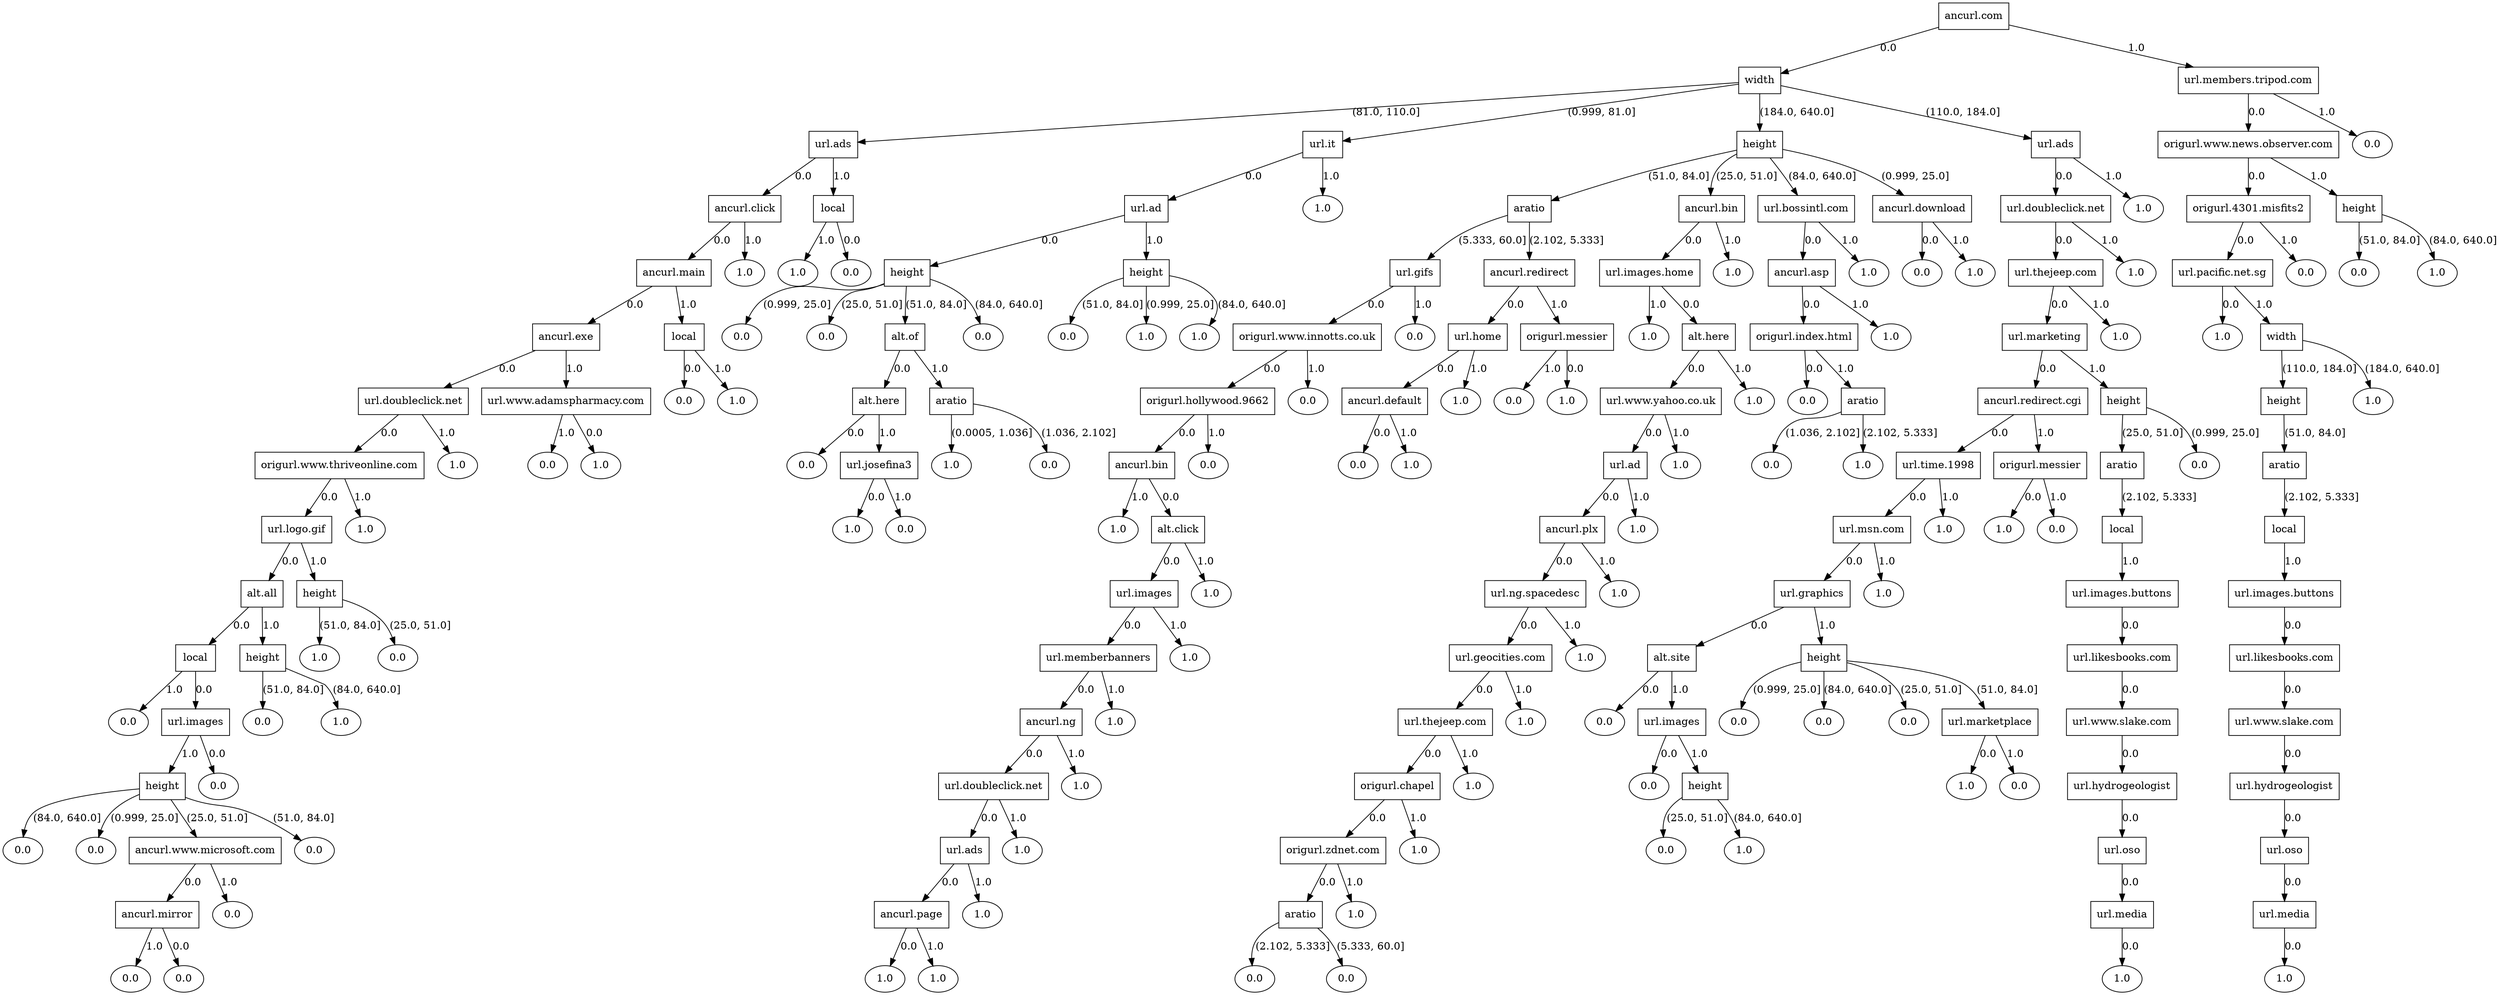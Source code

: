 // Graphic representation of the resulting decision tree
digraph {
	"6bf27568-cd52-456c-83e8-9ed1dbd8642b" [label="ancurl.com" shape=box]
	"910be960-34d7-42ae-bfb2-e7c243df62c1" [label=width shape=box]
	"6bf27568-cd52-456c-83e8-9ed1dbd8642b" -> "910be960-34d7-42ae-bfb2-e7c243df62c1" [label=0.0]
	"278250ba-43a7-40d8-a0c9-05a5be00c6e5" [label="url.ads" shape=box]
	"910be960-34d7-42ae-bfb2-e7c243df62c1" -> "278250ba-43a7-40d8-a0c9-05a5be00c6e5" [label="(81.0, 110.0]"]
	"3c1d89fa-ec0a-47a8-a710-2dad70e8fadb" [label="ancurl.click" shape=box]
	"278250ba-43a7-40d8-a0c9-05a5be00c6e5" -> "3c1d89fa-ec0a-47a8-a710-2dad70e8fadb" [label=0.0]
	"0d42b262-6392-4097-9696-5cbbc8371760" [label="ancurl.main" shape=box]
	"3c1d89fa-ec0a-47a8-a710-2dad70e8fadb" -> "0d42b262-6392-4097-9696-5cbbc8371760" [label=0.0]
	"c406114c-72de-4ca5-8b02-5da0d0802c7a" [label="ancurl.exe" shape=box]
	"0d42b262-6392-4097-9696-5cbbc8371760" -> "c406114c-72de-4ca5-8b02-5da0d0802c7a" [label=0.0]
	"58c5fb9e-3431-4e97-a0c8-13b30d0005cc" [label="url.doubleclick.net" shape=box]
	"c406114c-72de-4ca5-8b02-5da0d0802c7a" -> "58c5fb9e-3431-4e97-a0c8-13b30d0005cc" [label=0.0]
	"f2d940d7-dd48-47d4-a37c-20c87d7ff9b4" [label="origurl.www.thriveonline.com" shape=box]
	"58c5fb9e-3431-4e97-a0c8-13b30d0005cc" -> "f2d940d7-dd48-47d4-a37c-20c87d7ff9b4" [label=0.0]
	"abc5038a-94e1-46d5-844a-94e41cea8a8e" [label="url.logo.gif" shape=box]
	"f2d940d7-dd48-47d4-a37c-20c87d7ff9b4" -> "abc5038a-94e1-46d5-844a-94e41cea8a8e" [label=0.0]
	"98563055-5a8c-47d2-98d0-6588ca9f570d" [label="alt.all" shape=box]
	"abc5038a-94e1-46d5-844a-94e41cea8a8e" -> "98563055-5a8c-47d2-98d0-6588ca9f570d" [label=0.0]
	"e819eb72-3068-4b9a-81da-4660709349f2" [label=local shape=box]
	"98563055-5a8c-47d2-98d0-6588ca9f570d" -> "e819eb72-3068-4b9a-81da-4660709349f2" [label=0.0]
	"ec4620a9-66ba-47fb-a1f3-62fa3eb0e403" [label=0.0 shape=ellipse]
	"e819eb72-3068-4b9a-81da-4660709349f2" -> "ec4620a9-66ba-47fb-a1f3-62fa3eb0e403" [label=1.0]
	"8135304c-1329-4acd-b780-13e135000ff1" [label="url.images" shape=box]
	"e819eb72-3068-4b9a-81da-4660709349f2" -> "8135304c-1329-4acd-b780-13e135000ff1" [label=0.0]
	"d37391ed-a999-4d12-afe4-8c122cb5dea9" [label=height shape=box]
	"8135304c-1329-4acd-b780-13e135000ff1" -> "d37391ed-a999-4d12-afe4-8c122cb5dea9" [label=1.0]
	"60c6c6b9-4b9f-493e-9b5a-bcb406c3f77f" [label=0.0 shape=ellipse]
	"d37391ed-a999-4d12-afe4-8c122cb5dea9" -> "60c6c6b9-4b9f-493e-9b5a-bcb406c3f77f" [label="(84.0, 640.0]"]
	"0184dbbe-01cb-49c9-b819-7d8a5e5e0a81" [label=0.0 shape=ellipse]
	"d37391ed-a999-4d12-afe4-8c122cb5dea9" -> "0184dbbe-01cb-49c9-b819-7d8a5e5e0a81" [label="(0.999, 25.0]"]
	"40f4b6d9-0016-4e33-8b85-6bb42e5042c4" [label="ancurl.www.microsoft.com" shape=box]
	"d37391ed-a999-4d12-afe4-8c122cb5dea9" -> "40f4b6d9-0016-4e33-8b85-6bb42e5042c4" [label="(25.0, 51.0]"]
	"f7a2d34e-2558-47ae-8d47-84e1ede2a694" [label="ancurl.mirror" shape=box]
	"40f4b6d9-0016-4e33-8b85-6bb42e5042c4" -> "f7a2d34e-2558-47ae-8d47-84e1ede2a694" [label=0.0]
	"cb3eb03b-1a31-4916-bcaa-9a47b9474745" [label=0.0 shape=ellipse]
	"f7a2d34e-2558-47ae-8d47-84e1ede2a694" -> "cb3eb03b-1a31-4916-bcaa-9a47b9474745" [label=1.0]
	"cccbf607-ee84-4dca-9aed-f9abf1b7ff26" [label=0.0 shape=ellipse]
	"f7a2d34e-2558-47ae-8d47-84e1ede2a694" -> "cccbf607-ee84-4dca-9aed-f9abf1b7ff26" [label=0.0]
	"f8db4ada-5f09-4497-a7e4-76a6ec8db817" [label=0.0 shape=ellipse]
	"40f4b6d9-0016-4e33-8b85-6bb42e5042c4" -> "f8db4ada-5f09-4497-a7e4-76a6ec8db817" [label=1.0]
	"335e96ef-58e3-4f55-915b-cfeed1c95ab4" [label=0.0 shape=ellipse]
	"d37391ed-a999-4d12-afe4-8c122cb5dea9" -> "335e96ef-58e3-4f55-915b-cfeed1c95ab4" [label="(51.0, 84.0]"]
	"9dc22b16-9dfc-42b5-b17f-606537fcf754" [label=0.0 shape=ellipse]
	"8135304c-1329-4acd-b780-13e135000ff1" -> "9dc22b16-9dfc-42b5-b17f-606537fcf754" [label=0.0]
	"5242a925-9386-4d0f-a431-296ddfeff701" [label=height shape=box]
	"98563055-5a8c-47d2-98d0-6588ca9f570d" -> "5242a925-9386-4d0f-a431-296ddfeff701" [label=1.0]
	"1cdf1a07-1378-4de7-b1f9-04cf1dd8052d" [label=0.0 shape=ellipse]
	"5242a925-9386-4d0f-a431-296ddfeff701" -> "1cdf1a07-1378-4de7-b1f9-04cf1dd8052d" [label="(51.0, 84.0]"]
	"fda026bc-9ecd-48bd-8b26-9f9954e42d65" [label=1.0 shape=ellipse]
	"5242a925-9386-4d0f-a431-296ddfeff701" -> "fda026bc-9ecd-48bd-8b26-9f9954e42d65" [label="(84.0, 640.0]"]
	"c96d2cf7-bd69-4528-ba3e-3965d289e247" [label=height shape=box]
	"abc5038a-94e1-46d5-844a-94e41cea8a8e" -> "c96d2cf7-bd69-4528-ba3e-3965d289e247" [label=1.0]
	"7dedcded-d2fb-4a38-b665-f4de9377c506" [label=1.0 shape=ellipse]
	"c96d2cf7-bd69-4528-ba3e-3965d289e247" -> "7dedcded-d2fb-4a38-b665-f4de9377c506" [label="(51.0, 84.0]"]
	"8856568c-e560-4583-863c-8000a159de84" [label=0.0 shape=ellipse]
	"c96d2cf7-bd69-4528-ba3e-3965d289e247" -> "8856568c-e560-4583-863c-8000a159de84" [label="(25.0, 51.0]"]
	"a0aa4fa7-a4c9-45a1-bf48-37a2f024610e" [label=1.0 shape=ellipse]
	"f2d940d7-dd48-47d4-a37c-20c87d7ff9b4" -> "a0aa4fa7-a4c9-45a1-bf48-37a2f024610e" [label=1.0]
	"63e5efc7-f10e-49aa-867b-631a7a9738c4" [label=1.0 shape=ellipse]
	"58c5fb9e-3431-4e97-a0c8-13b30d0005cc" -> "63e5efc7-f10e-49aa-867b-631a7a9738c4" [label=1.0]
	"d7018956-285f-45f8-ace3-382de984c5e6" [label="url.www.adamspharmacy.com" shape=box]
	"c406114c-72de-4ca5-8b02-5da0d0802c7a" -> "d7018956-285f-45f8-ace3-382de984c5e6" [label=1.0]
	"49bc0a4e-0695-487f-af2d-96ec9f83cc39" [label=0.0 shape=ellipse]
	"d7018956-285f-45f8-ace3-382de984c5e6" -> "49bc0a4e-0695-487f-af2d-96ec9f83cc39" [label=1.0]
	"1fd11e1e-4b25-429a-a2c5-d17cf99ce0f4" [label=1.0 shape=ellipse]
	"d7018956-285f-45f8-ace3-382de984c5e6" -> "1fd11e1e-4b25-429a-a2c5-d17cf99ce0f4" [label=0.0]
	"b93f978d-a90a-4204-b577-d565292c9301" [label=local shape=box]
	"0d42b262-6392-4097-9696-5cbbc8371760" -> "b93f978d-a90a-4204-b577-d565292c9301" [label=1.0]
	"0f213a07-87c7-4e61-ac48-61c9b9f8df6f" [label=0.0 shape=ellipse]
	"b93f978d-a90a-4204-b577-d565292c9301" -> "0f213a07-87c7-4e61-ac48-61c9b9f8df6f" [label=0.0]
	"455d8c42-13d0-444f-a7f8-7daf81d38e8f" [label=1.0 shape=ellipse]
	"b93f978d-a90a-4204-b577-d565292c9301" -> "455d8c42-13d0-444f-a7f8-7daf81d38e8f" [label=1.0]
	"138bcf30-8367-4712-bd45-6057fa6504b9" [label=1.0 shape=ellipse]
	"3c1d89fa-ec0a-47a8-a710-2dad70e8fadb" -> "138bcf30-8367-4712-bd45-6057fa6504b9" [label=1.0]
	"5d409e1a-47f2-4b0a-8714-a6c9123de06c" [label=local shape=box]
	"278250ba-43a7-40d8-a0c9-05a5be00c6e5" -> "5d409e1a-47f2-4b0a-8714-a6c9123de06c" [label=1.0]
	"4fe97304-a792-4f98-af43-828fc7bc4b15" [label=1.0 shape=ellipse]
	"5d409e1a-47f2-4b0a-8714-a6c9123de06c" -> "4fe97304-a792-4f98-af43-828fc7bc4b15" [label=1.0]
	"e79d4a70-8fbc-4794-bbce-f0ffcc260b54" [label=0.0 shape=ellipse]
	"5d409e1a-47f2-4b0a-8714-a6c9123de06c" -> "e79d4a70-8fbc-4794-bbce-f0ffcc260b54" [label=0.0]
	"12eb02eb-321d-4403-93c6-808a3f78c822" [label="url.it" shape=box]
	"910be960-34d7-42ae-bfb2-e7c243df62c1" -> "12eb02eb-321d-4403-93c6-808a3f78c822" [label="(0.999, 81.0]"]
	"fb7617b8-2d41-4ae8-8844-c547256e2e7e" [label="url.ad" shape=box]
	"12eb02eb-321d-4403-93c6-808a3f78c822" -> "fb7617b8-2d41-4ae8-8844-c547256e2e7e" [label=0.0]
	"1a901ebd-bc62-4a10-8560-57c0d1743a04" [label=height shape=box]
	"fb7617b8-2d41-4ae8-8844-c547256e2e7e" -> "1a901ebd-bc62-4a10-8560-57c0d1743a04" [label=0.0]
	"d7272de2-baa1-42ca-b403-a1e970fc9162" [label=0.0 shape=ellipse]
	"1a901ebd-bc62-4a10-8560-57c0d1743a04" -> "d7272de2-baa1-42ca-b403-a1e970fc9162" [label="(0.999, 25.0]"]
	"627c2727-9664-458e-bc4c-bc94cc57c60e" [label=0.0 shape=ellipse]
	"1a901ebd-bc62-4a10-8560-57c0d1743a04" -> "627c2727-9664-458e-bc4c-bc94cc57c60e" [label="(25.0, 51.0]"]
	"bafac6ad-179e-4325-855b-91e9dbcb881f" [label="alt.of" shape=box]
	"1a901ebd-bc62-4a10-8560-57c0d1743a04" -> "bafac6ad-179e-4325-855b-91e9dbcb881f" [label="(51.0, 84.0]"]
	"e659a61a-d31e-47c3-bd76-5d2361bd713c" [label="alt.here" shape=box]
	"bafac6ad-179e-4325-855b-91e9dbcb881f" -> "e659a61a-d31e-47c3-bd76-5d2361bd713c" [label=0.0]
	"3f4bf8c7-36d2-4c20-b2f3-393a3c74bc9d" [label=0.0 shape=ellipse]
	"e659a61a-d31e-47c3-bd76-5d2361bd713c" -> "3f4bf8c7-36d2-4c20-b2f3-393a3c74bc9d" [label=0.0]
	"31b75361-9dd2-4a74-9ad1-1a077d88e23f" [label="url.josefina3" shape=box]
	"e659a61a-d31e-47c3-bd76-5d2361bd713c" -> "31b75361-9dd2-4a74-9ad1-1a077d88e23f" [label=1.0]
	"3ebad8a8-7515-469c-876f-a85b78fe6ffe" [label=1.0 shape=ellipse]
	"31b75361-9dd2-4a74-9ad1-1a077d88e23f" -> "3ebad8a8-7515-469c-876f-a85b78fe6ffe" [label=0.0]
	"eafbeda2-7a4e-471e-a1bd-d0845fef5aa1" [label=0.0 shape=ellipse]
	"31b75361-9dd2-4a74-9ad1-1a077d88e23f" -> "eafbeda2-7a4e-471e-a1bd-d0845fef5aa1" [label=1.0]
	"c07a1c47-a8d8-487f-bc88-af9d2fe9efff" [label=aratio shape=box]
	"bafac6ad-179e-4325-855b-91e9dbcb881f" -> "c07a1c47-a8d8-487f-bc88-af9d2fe9efff" [label=1.0]
	"36940d55-0ced-439c-b37c-a9e72961605a" [label=1.0 shape=ellipse]
	"c07a1c47-a8d8-487f-bc88-af9d2fe9efff" -> "36940d55-0ced-439c-b37c-a9e72961605a" [label="(0.0005, 1.036]"]
	"592f7c5e-b886-421b-a3a6-75e6ccfe3404" [label=0.0 shape=ellipse]
	"c07a1c47-a8d8-487f-bc88-af9d2fe9efff" -> "592f7c5e-b886-421b-a3a6-75e6ccfe3404" [label="(1.036, 2.102]"]
	"2496def4-bec7-4d76-9a33-450b5c3e3bc5" [label=0.0 shape=ellipse]
	"1a901ebd-bc62-4a10-8560-57c0d1743a04" -> "2496def4-bec7-4d76-9a33-450b5c3e3bc5" [label="(84.0, 640.0]"]
	"8374eb9b-853e-465e-9df4-b04930fea386" [label=height shape=box]
	"fb7617b8-2d41-4ae8-8844-c547256e2e7e" -> "8374eb9b-853e-465e-9df4-b04930fea386" [label=1.0]
	"e3cf31cb-1f93-422d-b00b-ace8ce566dd9" [label=0.0 shape=ellipse]
	"8374eb9b-853e-465e-9df4-b04930fea386" -> "e3cf31cb-1f93-422d-b00b-ace8ce566dd9" [label="(51.0, 84.0]"]
	"9ef10cc5-ce30-41ee-accd-2c33a3d897c8" [label=1.0 shape=ellipse]
	"8374eb9b-853e-465e-9df4-b04930fea386" -> "9ef10cc5-ce30-41ee-accd-2c33a3d897c8" [label="(0.999, 25.0]"]
	"81be0c95-ffde-474d-a50c-410b25fd5cdf" [label=1.0 shape=ellipse]
	"8374eb9b-853e-465e-9df4-b04930fea386" -> "81be0c95-ffde-474d-a50c-410b25fd5cdf" [label="(84.0, 640.0]"]
	"11d78a6d-b54f-4036-861d-8ca0ef57324f" [label=1.0 shape=ellipse]
	"12eb02eb-321d-4403-93c6-808a3f78c822" -> "11d78a6d-b54f-4036-861d-8ca0ef57324f" [label=1.0]
	"a7e27691-bbfa-45a6-80d4-4b0bbe68d165" [label=height shape=box]
	"910be960-34d7-42ae-bfb2-e7c243df62c1" -> "a7e27691-bbfa-45a6-80d4-4b0bbe68d165" [label="(184.0, 640.0]"]
	"4e856976-9436-4a25-9feb-e1e4aafcb570" [label=aratio shape=box]
	"a7e27691-bbfa-45a6-80d4-4b0bbe68d165" -> "4e856976-9436-4a25-9feb-e1e4aafcb570" [label="(51.0, 84.0]"]
	"bb74e013-de14-4e91-9b91-68fabc13474c" [label="url.gifs" shape=box]
	"4e856976-9436-4a25-9feb-e1e4aafcb570" -> "bb74e013-de14-4e91-9b91-68fabc13474c" [label="(5.333, 60.0]"]
	"03f8e6d9-2b06-4349-899b-4b18775737e1" [label="origurl.www.innotts.co.uk" shape=box]
	"bb74e013-de14-4e91-9b91-68fabc13474c" -> "03f8e6d9-2b06-4349-899b-4b18775737e1" [label=0.0]
	"1e9ae52c-874d-4f00-b644-8953fd82e3e5" [label="origurl.hollywood.9662" shape=box]
	"03f8e6d9-2b06-4349-899b-4b18775737e1" -> "1e9ae52c-874d-4f00-b644-8953fd82e3e5" [label=0.0]
	"9f90937e-0fc9-405d-b10d-641ed63efb3b" [label="ancurl.bin" shape=box]
	"1e9ae52c-874d-4f00-b644-8953fd82e3e5" -> "9f90937e-0fc9-405d-b10d-641ed63efb3b" [label=0.0]
	"ebf662a0-3a16-4a46-86bc-0b3d15add124" [label=1.0 shape=ellipse]
	"9f90937e-0fc9-405d-b10d-641ed63efb3b" -> "ebf662a0-3a16-4a46-86bc-0b3d15add124" [label=1.0]
	"46e3a214-2071-486d-acb9-c9595e99d645" [label="alt.click" shape=box]
	"9f90937e-0fc9-405d-b10d-641ed63efb3b" -> "46e3a214-2071-486d-acb9-c9595e99d645" [label=0.0]
	"30df5436-d623-4cb8-80ac-c659f1d5cff8" [label="url.images" shape=box]
	"46e3a214-2071-486d-acb9-c9595e99d645" -> "30df5436-d623-4cb8-80ac-c659f1d5cff8" [label=0.0]
	"0c616af5-87ab-4efe-a4b2-69948fe93217" [label="url.memberbanners" shape=box]
	"30df5436-d623-4cb8-80ac-c659f1d5cff8" -> "0c616af5-87ab-4efe-a4b2-69948fe93217" [label=0.0]
	"bbc50c16-c28f-42b7-a2bc-40da553f4fb8" [label="ancurl.ng" shape=box]
	"0c616af5-87ab-4efe-a4b2-69948fe93217" -> "bbc50c16-c28f-42b7-a2bc-40da553f4fb8" [label=0.0]
	"d7bf4eaa-04b6-4b2c-ad1d-216f6e63bc6c" [label="url.doubleclick.net" shape=box]
	"bbc50c16-c28f-42b7-a2bc-40da553f4fb8" -> "d7bf4eaa-04b6-4b2c-ad1d-216f6e63bc6c" [label=0.0]
	"0ca5adfa-9bb6-48d0-b25a-3786607c8bdf" [label="url.ads" shape=box]
	"d7bf4eaa-04b6-4b2c-ad1d-216f6e63bc6c" -> "0ca5adfa-9bb6-48d0-b25a-3786607c8bdf" [label=0.0]
	"4a8c57df-21f5-4150-a630-7c9191a09804" [label="ancurl.page" shape=box]
	"0ca5adfa-9bb6-48d0-b25a-3786607c8bdf" -> "4a8c57df-21f5-4150-a630-7c9191a09804" [label=0.0]
	"380e1790-08d8-4ccb-a743-8199d72e01c6" [label=1.0 shape=ellipse]
	"4a8c57df-21f5-4150-a630-7c9191a09804" -> "380e1790-08d8-4ccb-a743-8199d72e01c6" [label=0.0]
	"50f63567-cc7c-43d4-bcd9-6a36276548c5" [label=1.0 shape=ellipse]
	"4a8c57df-21f5-4150-a630-7c9191a09804" -> "50f63567-cc7c-43d4-bcd9-6a36276548c5" [label=1.0]
	"7ec01ee3-e27f-4c2b-bd9a-c5e37d5a92f3" [label=1.0 shape=ellipse]
	"0ca5adfa-9bb6-48d0-b25a-3786607c8bdf" -> "7ec01ee3-e27f-4c2b-bd9a-c5e37d5a92f3" [label=1.0]
	"24879773-44f1-4334-93ed-e5850795996e" [label=1.0 shape=ellipse]
	"d7bf4eaa-04b6-4b2c-ad1d-216f6e63bc6c" -> "24879773-44f1-4334-93ed-e5850795996e" [label=1.0]
	"27900711-b203-4540-9f19-fec4fead2960" [label=1.0 shape=ellipse]
	"bbc50c16-c28f-42b7-a2bc-40da553f4fb8" -> "27900711-b203-4540-9f19-fec4fead2960" [label=1.0]
	"93d9e13a-eb09-4605-8e9a-b416cc455c2c" [label=1.0 shape=ellipse]
	"0c616af5-87ab-4efe-a4b2-69948fe93217" -> "93d9e13a-eb09-4605-8e9a-b416cc455c2c" [label=1.0]
	"19e56293-d614-4fcc-bb32-397636b132e0" [label=1.0 shape=ellipse]
	"30df5436-d623-4cb8-80ac-c659f1d5cff8" -> "19e56293-d614-4fcc-bb32-397636b132e0" [label=1.0]
	"1fe845e8-df54-493d-8831-aae6bb6813c2" [label=1.0 shape=ellipse]
	"46e3a214-2071-486d-acb9-c9595e99d645" -> "1fe845e8-df54-493d-8831-aae6bb6813c2" [label=1.0]
	"be14308b-8db9-4693-ab95-f58b7d62ad1b" [label=0.0 shape=ellipse]
	"1e9ae52c-874d-4f00-b644-8953fd82e3e5" -> "be14308b-8db9-4693-ab95-f58b7d62ad1b" [label=1.0]
	"ac7e3389-3ced-4a80-8d8d-e74c3abc87bf" [label=0.0 shape=ellipse]
	"03f8e6d9-2b06-4349-899b-4b18775737e1" -> "ac7e3389-3ced-4a80-8d8d-e74c3abc87bf" [label=1.0]
	"982ebdcf-07be-4274-845c-402694a61a0e" [label=0.0 shape=ellipse]
	"bb74e013-de14-4e91-9b91-68fabc13474c" -> "982ebdcf-07be-4274-845c-402694a61a0e" [label=1.0]
	"47ef8c04-3fcd-44e2-a5a7-ff811ac525d5" [label="ancurl.redirect" shape=box]
	"4e856976-9436-4a25-9feb-e1e4aafcb570" -> "47ef8c04-3fcd-44e2-a5a7-ff811ac525d5" [label="(2.102, 5.333]"]
	"a6ba248b-ccb7-4151-ab63-28486e48d948" [label="url.home" shape=box]
	"47ef8c04-3fcd-44e2-a5a7-ff811ac525d5" -> "a6ba248b-ccb7-4151-ab63-28486e48d948" [label=0.0]
	"c599b674-8226-4e2c-960f-b260cb0ea5e4" [label="ancurl.default" shape=box]
	"a6ba248b-ccb7-4151-ab63-28486e48d948" -> "c599b674-8226-4e2c-960f-b260cb0ea5e4" [label=0.0]
	"87b3cff1-3ea1-451b-bd55-7c27d9f959b7" [label=0.0 shape=ellipse]
	"c599b674-8226-4e2c-960f-b260cb0ea5e4" -> "87b3cff1-3ea1-451b-bd55-7c27d9f959b7" [label=0.0]
	"bcc7579e-148d-412c-8d0a-199f2f5f14b4" [label=1.0 shape=ellipse]
	"c599b674-8226-4e2c-960f-b260cb0ea5e4" -> "bcc7579e-148d-412c-8d0a-199f2f5f14b4" [label=1.0]
	"7253925e-f00c-468c-a3a8-53a8b80bea19" [label=1.0 shape=ellipse]
	"a6ba248b-ccb7-4151-ab63-28486e48d948" -> "7253925e-f00c-468c-a3a8-53a8b80bea19" [label=1.0]
	"43bab31d-65c0-4e51-af3d-627737879bbf" [label="origurl.messier" shape=box]
	"47ef8c04-3fcd-44e2-a5a7-ff811ac525d5" -> "43bab31d-65c0-4e51-af3d-627737879bbf" [label=1.0]
	"2f905fb0-61ea-441a-9475-c5c85a5df136" [label=0.0 shape=ellipse]
	"43bab31d-65c0-4e51-af3d-627737879bbf" -> "2f905fb0-61ea-441a-9475-c5c85a5df136" [label=1.0]
	"d0495420-f249-4944-8c91-d9a1d74e6f7b" [label=1.0 shape=ellipse]
	"43bab31d-65c0-4e51-af3d-627737879bbf" -> "d0495420-f249-4944-8c91-d9a1d74e6f7b" [label=0.0]
	"5aade528-7450-4882-b755-d22fa678d7f0" [label="ancurl.bin" shape=box]
	"a7e27691-bbfa-45a6-80d4-4b0bbe68d165" -> "5aade528-7450-4882-b755-d22fa678d7f0" [label="(25.0, 51.0]"]
	"9e7064d0-c087-4967-9591-6481c919df8b" [label="url.images.home" shape=box]
	"5aade528-7450-4882-b755-d22fa678d7f0" -> "9e7064d0-c087-4967-9591-6481c919df8b" [label=0.0]
	"b87245f4-1e50-4169-868f-45194c68de6d" [label=1.0 shape=ellipse]
	"9e7064d0-c087-4967-9591-6481c919df8b" -> "b87245f4-1e50-4169-868f-45194c68de6d" [label=1.0]
	"6faa32ba-3afd-447d-b29e-12744e72d3d5" [label="alt.here" shape=box]
	"9e7064d0-c087-4967-9591-6481c919df8b" -> "6faa32ba-3afd-447d-b29e-12744e72d3d5" [label=0.0]
	"ed0c2b52-c238-4e45-888e-0b7969f7735c" [label="url.www.yahoo.co.uk" shape=box]
	"6faa32ba-3afd-447d-b29e-12744e72d3d5" -> "ed0c2b52-c238-4e45-888e-0b7969f7735c" [label=0.0]
	"36989b41-0a77-42b9-8162-dbf533319308" [label="url.ad" shape=box]
	"ed0c2b52-c238-4e45-888e-0b7969f7735c" -> "36989b41-0a77-42b9-8162-dbf533319308" [label=0.0]
	"58c1a2a6-40e7-4995-8ee9-7fa841995558" [label="ancurl.plx" shape=box]
	"36989b41-0a77-42b9-8162-dbf533319308" -> "58c1a2a6-40e7-4995-8ee9-7fa841995558" [label=0.0]
	"46f24f22-b7a7-411e-972c-9506b5a3cc01" [label="url.ng.spacedesc" shape=box]
	"58c1a2a6-40e7-4995-8ee9-7fa841995558" -> "46f24f22-b7a7-411e-972c-9506b5a3cc01" [label=0.0]
	"798985d3-29b0-4de0-8c8f-56dfb74739fb" [label="url.geocities.com" shape=box]
	"46f24f22-b7a7-411e-972c-9506b5a3cc01" -> "798985d3-29b0-4de0-8c8f-56dfb74739fb" [label=0.0]
	"3c8ff622-5625-4410-a412-fcbab9c5ee10" [label="url.thejeep.com" shape=box]
	"798985d3-29b0-4de0-8c8f-56dfb74739fb" -> "3c8ff622-5625-4410-a412-fcbab9c5ee10" [label=0.0]
	"6d73c059-9a20-4c88-b64d-8291caf7d373" [label="origurl.chapel" shape=box]
	"3c8ff622-5625-4410-a412-fcbab9c5ee10" -> "6d73c059-9a20-4c88-b64d-8291caf7d373" [label=0.0]
	"7e6572ee-5eeb-4e32-9827-8274891f060a" [label="origurl.zdnet.com" shape=box]
	"6d73c059-9a20-4c88-b64d-8291caf7d373" -> "7e6572ee-5eeb-4e32-9827-8274891f060a" [label=0.0]
	"0dbda6ae-6fe6-44a4-8c51-ae285d5035d8" [label=aratio shape=box]
	"7e6572ee-5eeb-4e32-9827-8274891f060a" -> "0dbda6ae-6fe6-44a4-8c51-ae285d5035d8" [label=0.0]
	"dbed03eb-a2ae-4f52-b733-f5fecbf2ef36" [label=0.0 shape=ellipse]
	"0dbda6ae-6fe6-44a4-8c51-ae285d5035d8" -> "dbed03eb-a2ae-4f52-b733-f5fecbf2ef36" [label="(2.102, 5.333]"]
	"1d19c206-6188-493a-80b9-71e9864df49a" [label=0.0 shape=ellipse]
	"0dbda6ae-6fe6-44a4-8c51-ae285d5035d8" -> "1d19c206-6188-493a-80b9-71e9864df49a" [label="(5.333, 60.0]"]
	"7dba47a2-00a1-4523-9579-8ed5f5240278" [label=1.0 shape=ellipse]
	"7e6572ee-5eeb-4e32-9827-8274891f060a" -> "7dba47a2-00a1-4523-9579-8ed5f5240278" [label=1.0]
	"f288d3e9-a2de-4db0-8a29-437abd5920f7" [label=1.0 shape=ellipse]
	"6d73c059-9a20-4c88-b64d-8291caf7d373" -> "f288d3e9-a2de-4db0-8a29-437abd5920f7" [label=1.0]
	"f247d0fd-bb58-40bd-9533-2e0cd36d8ef7" [label=1.0 shape=ellipse]
	"3c8ff622-5625-4410-a412-fcbab9c5ee10" -> "f247d0fd-bb58-40bd-9533-2e0cd36d8ef7" [label=1.0]
	"7aea95e6-c5a2-4049-a697-aab999dbf070" [label=1.0 shape=ellipse]
	"798985d3-29b0-4de0-8c8f-56dfb74739fb" -> "7aea95e6-c5a2-4049-a697-aab999dbf070" [label=1.0]
	"fbf2e4df-9c76-48f1-b10c-7ac2edfac423" [label=1.0 shape=ellipse]
	"46f24f22-b7a7-411e-972c-9506b5a3cc01" -> "fbf2e4df-9c76-48f1-b10c-7ac2edfac423" [label=1.0]
	"1e47dbe7-dd71-4361-91f0-eaedff4dc082" [label=1.0 shape=ellipse]
	"58c1a2a6-40e7-4995-8ee9-7fa841995558" -> "1e47dbe7-dd71-4361-91f0-eaedff4dc082" [label=1.0]
	"6ac7f8de-403b-46b1-9121-8657570ddb86" [label=1.0 shape=ellipse]
	"36989b41-0a77-42b9-8162-dbf533319308" -> "6ac7f8de-403b-46b1-9121-8657570ddb86" [label=1.0]
	"d81057cd-db2f-417e-9be1-954d53e58c61" [label=1.0 shape=ellipse]
	"ed0c2b52-c238-4e45-888e-0b7969f7735c" -> "d81057cd-db2f-417e-9be1-954d53e58c61" [label=1.0]
	"045d7cf2-547c-4b91-970c-53d7cb483792" [label=1.0 shape=ellipse]
	"6faa32ba-3afd-447d-b29e-12744e72d3d5" -> "045d7cf2-547c-4b91-970c-53d7cb483792" [label=1.0]
	"649765f6-2bd4-4c22-9c48-5875104960e7" [label=1.0 shape=ellipse]
	"5aade528-7450-4882-b755-d22fa678d7f0" -> "649765f6-2bd4-4c22-9c48-5875104960e7" [label=1.0]
	"3a334434-ca84-4000-a218-a4ebdf25ba33" [label="url.bossintl.com" shape=box]
	"a7e27691-bbfa-45a6-80d4-4b0bbe68d165" -> "3a334434-ca84-4000-a218-a4ebdf25ba33" [label="(84.0, 640.0]"]
	"ee5102c4-3807-4d13-a51f-e061784cef87" [label="ancurl.asp" shape=box]
	"3a334434-ca84-4000-a218-a4ebdf25ba33" -> "ee5102c4-3807-4d13-a51f-e061784cef87" [label=0.0]
	"cff8a3c0-c7da-42aa-81b3-7740fdf5839b" [label="origurl.index.html" shape=box]
	"ee5102c4-3807-4d13-a51f-e061784cef87" -> "cff8a3c0-c7da-42aa-81b3-7740fdf5839b" [label=0.0]
	"0b9634d1-658b-4dde-96e9-81f903c7069c" [label=0.0 shape=ellipse]
	"cff8a3c0-c7da-42aa-81b3-7740fdf5839b" -> "0b9634d1-658b-4dde-96e9-81f903c7069c" [label=0.0]
	"55273010-3adf-46b0-85df-571264494095" [label=aratio shape=box]
	"cff8a3c0-c7da-42aa-81b3-7740fdf5839b" -> "55273010-3adf-46b0-85df-571264494095" [label=1.0]
	"a41254ba-4760-44c0-9ef2-62a8d1a35664" [label=0.0 shape=ellipse]
	"55273010-3adf-46b0-85df-571264494095" -> "a41254ba-4760-44c0-9ef2-62a8d1a35664" [label="(1.036, 2.102]"]
	"dd2fd580-e431-4bcb-a92c-0602f404c559" [label=1.0 shape=ellipse]
	"55273010-3adf-46b0-85df-571264494095" -> "dd2fd580-e431-4bcb-a92c-0602f404c559" [label="(2.102, 5.333]"]
	"179ae53f-8e0a-4ee4-b8ba-2bbee82a067e" [label=1.0 shape=ellipse]
	"ee5102c4-3807-4d13-a51f-e061784cef87" -> "179ae53f-8e0a-4ee4-b8ba-2bbee82a067e" [label=1.0]
	"afb638d0-40de-4452-afda-79ea82a4d29e" [label=1.0 shape=ellipse]
	"3a334434-ca84-4000-a218-a4ebdf25ba33" -> "afb638d0-40de-4452-afda-79ea82a4d29e" [label=1.0]
	"675e6d33-5175-49c6-8f17-4b93a9b89aa5" [label="ancurl.download" shape=box]
	"a7e27691-bbfa-45a6-80d4-4b0bbe68d165" -> "675e6d33-5175-49c6-8f17-4b93a9b89aa5" [label="(0.999, 25.0]"]
	"a3239d03-e8fd-4f83-9bdd-eb1ba6e0557f" [label=0.0 shape=ellipse]
	"675e6d33-5175-49c6-8f17-4b93a9b89aa5" -> "a3239d03-e8fd-4f83-9bdd-eb1ba6e0557f" [label=0.0]
	"7e5bfa8f-8823-49f7-9ddd-04e01e5e5f68" [label=1.0 shape=ellipse]
	"675e6d33-5175-49c6-8f17-4b93a9b89aa5" -> "7e5bfa8f-8823-49f7-9ddd-04e01e5e5f68" [label=1.0]
	"98e77e28-1cbd-4bb6-bfc6-d23a85c22ea4" [label="url.ads" shape=box]
	"910be960-34d7-42ae-bfb2-e7c243df62c1" -> "98e77e28-1cbd-4bb6-bfc6-d23a85c22ea4" [label="(110.0, 184.0]"]
	"f7c14442-ea71-4cca-ac04-85dac843bcb0" [label="url.doubleclick.net" shape=box]
	"98e77e28-1cbd-4bb6-bfc6-d23a85c22ea4" -> "f7c14442-ea71-4cca-ac04-85dac843bcb0" [label=0.0]
	"6281686e-7b58-451d-a2a0-a2fbaf97dd55" [label="url.thejeep.com" shape=box]
	"f7c14442-ea71-4cca-ac04-85dac843bcb0" -> "6281686e-7b58-451d-a2a0-a2fbaf97dd55" [label=0.0]
	"a190ebf4-801c-425e-bdbb-4b878edeb418" [label="url.marketing" shape=box]
	"6281686e-7b58-451d-a2a0-a2fbaf97dd55" -> "a190ebf4-801c-425e-bdbb-4b878edeb418" [label=0.0]
	"518fbc43-9126-412c-b5ac-8d51a6b0aab6" [label="ancurl.redirect.cgi" shape=box]
	"a190ebf4-801c-425e-bdbb-4b878edeb418" -> "518fbc43-9126-412c-b5ac-8d51a6b0aab6" [label=0.0]
	"0e769735-bdbf-4a1c-b0eb-40afe4b55c95" [label="url.time.1998" shape=box]
	"518fbc43-9126-412c-b5ac-8d51a6b0aab6" -> "0e769735-bdbf-4a1c-b0eb-40afe4b55c95" [label=0.0]
	"2c198ea2-d4ae-447a-bb2e-28e996a5ae4f" [label="url.msn.com" shape=box]
	"0e769735-bdbf-4a1c-b0eb-40afe4b55c95" -> "2c198ea2-d4ae-447a-bb2e-28e996a5ae4f" [label=0.0]
	"eb4e19e7-bedf-47a3-88b3-3b9b69e5ea00" [label="url.graphics" shape=box]
	"2c198ea2-d4ae-447a-bb2e-28e996a5ae4f" -> "eb4e19e7-bedf-47a3-88b3-3b9b69e5ea00" [label=0.0]
	"f1ea24ea-57e3-4556-8b1d-f4d3140b654f" [label="alt.site" shape=box]
	"eb4e19e7-bedf-47a3-88b3-3b9b69e5ea00" -> "f1ea24ea-57e3-4556-8b1d-f4d3140b654f" [label=0.0]
	"5ff88e5f-a82e-4bfb-8847-03b6a905f543" [label=0.0 shape=ellipse]
	"f1ea24ea-57e3-4556-8b1d-f4d3140b654f" -> "5ff88e5f-a82e-4bfb-8847-03b6a905f543" [label=0.0]
	"90ffa1db-0331-46ce-a62d-7469ed36c126" [label="url.images" shape=box]
	"f1ea24ea-57e3-4556-8b1d-f4d3140b654f" -> "90ffa1db-0331-46ce-a62d-7469ed36c126" [label=1.0]
	"320a29d5-d1d8-4e10-b116-456119370633" [label=0.0 shape=ellipse]
	"90ffa1db-0331-46ce-a62d-7469ed36c126" -> "320a29d5-d1d8-4e10-b116-456119370633" [label=0.0]
	"9455a217-0210-4c64-b8ac-f5b9f23d5b4e" [label=height shape=box]
	"90ffa1db-0331-46ce-a62d-7469ed36c126" -> "9455a217-0210-4c64-b8ac-f5b9f23d5b4e" [label=1.0]
	"b3167572-ddd5-402f-ba67-857996322926" [label=0.0 shape=ellipse]
	"9455a217-0210-4c64-b8ac-f5b9f23d5b4e" -> "b3167572-ddd5-402f-ba67-857996322926" [label="(25.0, 51.0]"]
	"610442de-7685-4823-819b-042427da6952" [label=1.0 shape=ellipse]
	"9455a217-0210-4c64-b8ac-f5b9f23d5b4e" -> "610442de-7685-4823-819b-042427da6952" [label="(84.0, 640.0]"]
	"abe118d1-4d25-4dbf-94ed-aac83a492e91" [label=height shape=box]
	"eb4e19e7-bedf-47a3-88b3-3b9b69e5ea00" -> "abe118d1-4d25-4dbf-94ed-aac83a492e91" [label=1.0]
	"9e227c72-b292-4313-9ae8-bf21a5f2cabe" [label=0.0 shape=ellipse]
	"abe118d1-4d25-4dbf-94ed-aac83a492e91" -> "9e227c72-b292-4313-9ae8-bf21a5f2cabe" [label="(0.999, 25.0]"]
	"37a54f6e-5bca-4621-8f61-ad745313c578" [label=0.0 shape=ellipse]
	"abe118d1-4d25-4dbf-94ed-aac83a492e91" -> "37a54f6e-5bca-4621-8f61-ad745313c578" [label="(84.0, 640.0]"]
	"7d8326bf-ef52-4ab8-a599-0068fe1c0bea" [label=0.0 shape=ellipse]
	"abe118d1-4d25-4dbf-94ed-aac83a492e91" -> "7d8326bf-ef52-4ab8-a599-0068fe1c0bea" [label="(25.0, 51.0]"]
	"794cf42a-e3b5-42ce-ae5f-dd6e9a991960" [label="url.marketplace" shape=box]
	"abe118d1-4d25-4dbf-94ed-aac83a492e91" -> "794cf42a-e3b5-42ce-ae5f-dd6e9a991960" [label="(51.0, 84.0]"]
	"5bdbbd30-c8d1-419e-8163-2e872ba6a011" [label=1.0 shape=ellipse]
	"794cf42a-e3b5-42ce-ae5f-dd6e9a991960" -> "5bdbbd30-c8d1-419e-8163-2e872ba6a011" [label=0.0]
	"d13a7f22-1298-4a11-b421-883d9ec5894a" [label=0.0 shape=ellipse]
	"794cf42a-e3b5-42ce-ae5f-dd6e9a991960" -> "d13a7f22-1298-4a11-b421-883d9ec5894a" [label=1.0]
	"f2a86ffd-0aa2-4213-89a9-9ce332f73931" [label=1.0 shape=ellipse]
	"2c198ea2-d4ae-447a-bb2e-28e996a5ae4f" -> "f2a86ffd-0aa2-4213-89a9-9ce332f73931" [label=1.0]
	"b83f8089-2f07-4d7b-b6fe-221cc11db1de" [label=1.0 shape=ellipse]
	"0e769735-bdbf-4a1c-b0eb-40afe4b55c95" -> "b83f8089-2f07-4d7b-b6fe-221cc11db1de" [label=1.0]
	"a66280b7-fec1-4e33-9b92-fa84418e3b93" [label="origurl.messier" shape=box]
	"518fbc43-9126-412c-b5ac-8d51a6b0aab6" -> "a66280b7-fec1-4e33-9b92-fa84418e3b93" [label=1.0]
	"117e171b-29c4-4656-87cf-3d3d7bb28c93" [label=1.0 shape=ellipse]
	"a66280b7-fec1-4e33-9b92-fa84418e3b93" -> "117e171b-29c4-4656-87cf-3d3d7bb28c93" [label=0.0]
	"67ad574e-c4ff-47d8-aeea-d92c20b3c1db" [label=0.0 shape=ellipse]
	"a66280b7-fec1-4e33-9b92-fa84418e3b93" -> "67ad574e-c4ff-47d8-aeea-d92c20b3c1db" [label=1.0]
	"5e34cb5a-b247-4507-a1ea-73d2d20fadca" [label=height shape=box]
	"a190ebf4-801c-425e-bdbb-4b878edeb418" -> "5e34cb5a-b247-4507-a1ea-73d2d20fadca" [label=1.0]
	"73776d6e-aec4-4958-99cb-1ca7fdcaf33c" [label=aratio shape=box]
	"5e34cb5a-b247-4507-a1ea-73d2d20fadca" -> "73776d6e-aec4-4958-99cb-1ca7fdcaf33c" [label="(25.0, 51.0]"]
	"2db922df-1b46-428b-8cb8-93f3ab19635b" [label=local shape=box]
	"73776d6e-aec4-4958-99cb-1ca7fdcaf33c" -> "2db922df-1b46-428b-8cb8-93f3ab19635b" [label="(2.102, 5.333]"]
	"16664dd9-f80c-476e-be00-f84563fbe9d8" [label="url.images.buttons" shape=box]
	"2db922df-1b46-428b-8cb8-93f3ab19635b" -> "16664dd9-f80c-476e-be00-f84563fbe9d8" [label=1.0]
	"761fb365-a7ba-41e3-aaab-731a9bb07672" [label="url.likesbooks.com" shape=box]
	"16664dd9-f80c-476e-be00-f84563fbe9d8" -> "761fb365-a7ba-41e3-aaab-731a9bb07672" [label=0.0]
	"70d5768f-91b1-4cba-8ba7-c83dfb2448fe" [label="url.www.slake.com" shape=box]
	"761fb365-a7ba-41e3-aaab-731a9bb07672" -> "70d5768f-91b1-4cba-8ba7-c83dfb2448fe" [label=0.0]
	"cf32ea33-1c1e-4b39-9f7d-d6bd174fa48a" [label="url.hydrogeologist" shape=box]
	"70d5768f-91b1-4cba-8ba7-c83dfb2448fe" -> "cf32ea33-1c1e-4b39-9f7d-d6bd174fa48a" [label=0.0]
	"1ecad691-a596-4e08-aee2-bc44bf5c45ba" [label="url.oso" shape=box]
	"cf32ea33-1c1e-4b39-9f7d-d6bd174fa48a" -> "1ecad691-a596-4e08-aee2-bc44bf5c45ba" [label=0.0]
	"02141f1c-d654-48da-9f15-21ea009c0f69" [label="url.media" shape=box]
	"1ecad691-a596-4e08-aee2-bc44bf5c45ba" -> "02141f1c-d654-48da-9f15-21ea009c0f69" [label=0.0]
	"9587228b-8356-49d6-a4e1-803125057e2b" [label=1.0 shape=ellipse]
	"02141f1c-d654-48da-9f15-21ea009c0f69" -> "9587228b-8356-49d6-a4e1-803125057e2b" [label=0.0]
	"3c1e942f-14d1-4496-996b-c5c6ef905f7b" [label=0.0 shape=ellipse]
	"5e34cb5a-b247-4507-a1ea-73d2d20fadca" -> "3c1e942f-14d1-4496-996b-c5c6ef905f7b" [label="(0.999, 25.0]"]
	"464f5070-0542-468a-8cfa-4e75362395ae" [label=1.0 shape=ellipse]
	"6281686e-7b58-451d-a2a0-a2fbaf97dd55" -> "464f5070-0542-468a-8cfa-4e75362395ae" [label=1.0]
	"93dbd851-2c7b-4142-af1d-6d9b04420667" [label=1.0 shape=ellipse]
	"f7c14442-ea71-4cca-ac04-85dac843bcb0" -> "93dbd851-2c7b-4142-af1d-6d9b04420667" [label=1.0]
	"95ba7365-cad1-4aa5-94f3-188bef6f5cf5" [label=1.0 shape=ellipse]
	"98e77e28-1cbd-4bb6-bfc6-d23a85c22ea4" -> "95ba7365-cad1-4aa5-94f3-188bef6f5cf5" [label=1.0]
	"a04d719f-431a-4837-8ddc-d334ca2b396c" [label="url.members.tripod.com" shape=box]
	"6bf27568-cd52-456c-83e8-9ed1dbd8642b" -> "a04d719f-431a-4837-8ddc-d334ca2b396c" [label=1.0]
	"4a85dd84-4f74-4533-91c2-9734546f7528" [label="origurl.www.news.observer.com" shape=box]
	"a04d719f-431a-4837-8ddc-d334ca2b396c" -> "4a85dd84-4f74-4533-91c2-9734546f7528" [label=0.0]
	"e1cefa43-9b0b-4b7a-bcbc-9084639c2e8d" [label="origurl.4301.misfits2" shape=box]
	"4a85dd84-4f74-4533-91c2-9734546f7528" -> "e1cefa43-9b0b-4b7a-bcbc-9084639c2e8d" [label=0.0]
	"c50f1ef0-eb5c-43f4-af83-de4f0615d76d" [label="url.pacific.net.sg" shape=box]
	"e1cefa43-9b0b-4b7a-bcbc-9084639c2e8d" -> "c50f1ef0-eb5c-43f4-af83-de4f0615d76d" [label=0.0]
	"b5cf2367-e5a8-4424-8e54-f9aa4d0a4c3d" [label=1.0 shape=ellipse]
	"c50f1ef0-eb5c-43f4-af83-de4f0615d76d" -> "b5cf2367-e5a8-4424-8e54-f9aa4d0a4c3d" [label=0.0]
	"0aaa312d-9fbe-45c5-b2bf-dd4ff1190a6e" [label=width shape=box]
	"c50f1ef0-eb5c-43f4-af83-de4f0615d76d" -> "0aaa312d-9fbe-45c5-b2bf-dd4ff1190a6e" [label=1.0]
	"1509044c-a45b-4d56-821c-90880b7eceb1" [label=height shape=box]
	"0aaa312d-9fbe-45c5-b2bf-dd4ff1190a6e" -> "1509044c-a45b-4d56-821c-90880b7eceb1" [label="(110.0, 184.0]"]
	"8dbac4f8-7021-4ab4-a933-c2f0f0575092" [label=aratio shape=box]
	"1509044c-a45b-4d56-821c-90880b7eceb1" -> "8dbac4f8-7021-4ab4-a933-c2f0f0575092" [label="(51.0, 84.0]"]
	"0f1daed9-731b-438c-8b5e-25108b8d2417" [label=local shape=box]
	"8dbac4f8-7021-4ab4-a933-c2f0f0575092" -> "0f1daed9-731b-438c-8b5e-25108b8d2417" [label="(2.102, 5.333]"]
	"fcaa69d8-59be-4da6-9d54-b59cb64f52b4" [label="url.images.buttons" shape=box]
	"0f1daed9-731b-438c-8b5e-25108b8d2417" -> "fcaa69d8-59be-4da6-9d54-b59cb64f52b4" [label=1.0]
	"b2ae5d90-ec6f-434b-9aa4-de544e7b162a" [label="url.likesbooks.com" shape=box]
	"fcaa69d8-59be-4da6-9d54-b59cb64f52b4" -> "b2ae5d90-ec6f-434b-9aa4-de544e7b162a" [label=0.0]
	"d9cf82fc-ab23-48c5-bd7c-995c5ad7fc43" [label="url.www.slake.com" shape=box]
	"b2ae5d90-ec6f-434b-9aa4-de544e7b162a" -> "d9cf82fc-ab23-48c5-bd7c-995c5ad7fc43" [label=0.0]
	"808ddd82-8328-4c55-bc45-f6b2e18a0b32" [label="url.hydrogeologist" shape=box]
	"d9cf82fc-ab23-48c5-bd7c-995c5ad7fc43" -> "808ddd82-8328-4c55-bc45-f6b2e18a0b32" [label=0.0]
	"6dfa69db-5095-4d2e-9b3f-c1fd69a1f719" [label="url.oso" shape=box]
	"808ddd82-8328-4c55-bc45-f6b2e18a0b32" -> "6dfa69db-5095-4d2e-9b3f-c1fd69a1f719" [label=0.0]
	"8b664bd1-9c74-4d65-8488-c4ed42530aee" [label="url.media" shape=box]
	"6dfa69db-5095-4d2e-9b3f-c1fd69a1f719" -> "8b664bd1-9c74-4d65-8488-c4ed42530aee" [label=0.0]
	"b468f18b-36ce-4e07-9ee6-1384d35db30c" [label=1.0 shape=ellipse]
	"8b664bd1-9c74-4d65-8488-c4ed42530aee" -> "b468f18b-36ce-4e07-9ee6-1384d35db30c" [label=0.0]
	"9949c585-de95-49a7-8695-ef327a6410bf" [label=1.0 shape=ellipse]
	"0aaa312d-9fbe-45c5-b2bf-dd4ff1190a6e" -> "9949c585-de95-49a7-8695-ef327a6410bf" [label="(184.0, 640.0]"]
	"e9beee42-3b33-4ada-9688-99ecc62383cb" [label=0.0 shape=ellipse]
	"e1cefa43-9b0b-4b7a-bcbc-9084639c2e8d" -> "e9beee42-3b33-4ada-9688-99ecc62383cb" [label=1.0]
	"384bcf94-ab86-4441-9904-fc734261eaa4" [label=height shape=box]
	"4a85dd84-4f74-4533-91c2-9734546f7528" -> "384bcf94-ab86-4441-9904-fc734261eaa4" [label=1.0]
	"2fba40aa-7900-4dd5-8499-082ec285ba37" [label=0.0 shape=ellipse]
	"384bcf94-ab86-4441-9904-fc734261eaa4" -> "2fba40aa-7900-4dd5-8499-082ec285ba37" [label="(51.0, 84.0]"]
	"58c53e87-698b-4dd8-8af3-b041043b2147" [label=1.0 shape=ellipse]
	"384bcf94-ab86-4441-9904-fc734261eaa4" -> "58c53e87-698b-4dd8-8af3-b041043b2147" [label="(84.0, 640.0]"]
	"68501d54-9214-457d-a961-35431890660b" [label=0.0 shape=ellipse]
	"a04d719f-431a-4837-8ddc-d334ca2b396c" -> "68501d54-9214-457d-a961-35431890660b" [label=1.0]
}
